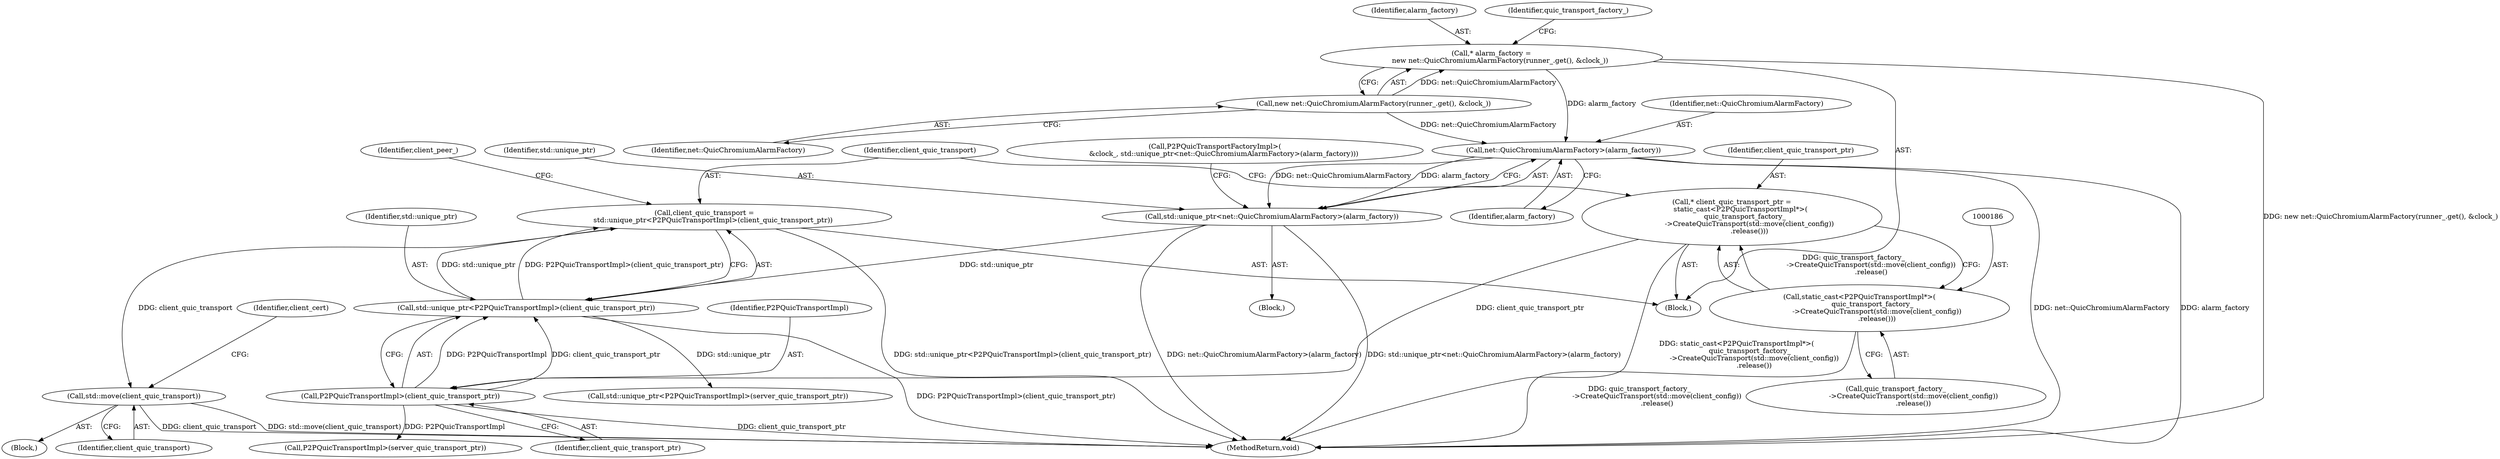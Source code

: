 digraph "0_Chrome_350f7d4b2c76950c8e7271284de84a9756b796e1_5@API" {
"1000209" [label="(Call,std::move(client_quic_transport))"];
"1000189" [label="(Call,client_quic_transport =\n        std::unique_ptr<P2PQuicTransportImpl>(client_quic_transport_ptr))"];
"1000191" [label="(Call,std::unique_ptr<P2PQuicTransportImpl>(client_quic_transport_ptr))"];
"1000124" [label="(Call,std::unique_ptr<net::QuicChromiumAlarmFactory>(alarm_factory))"];
"1000126" [label="(Call,net::QuicChromiumAlarmFactory>(alarm_factory))"];
"1000113" [label="(Call,new net::QuicChromiumAlarmFactory(runner_.get(), &clock_))"];
"1000111" [label="(Call,* alarm_factory =\n        new net::QuicChromiumAlarmFactory(runner_.get(), &clock_))"];
"1000193" [label="(Call,P2PQuicTransportImpl>(client_quic_transport_ptr))"];
"1000183" [label="(Call,* client_quic_transport_ptr =\n        static_cast<P2PQuicTransportImpl*>(\n            quic_transport_factory_\n                ->CreateQuicTransport(std::move(client_config))\n                .release()))"];
"1000185" [label="(Call,static_cast<P2PQuicTransportImpl*>(\n            quic_transport_factory_\n                ->CreateQuicTransport(std::move(client_config))\n                .release()))"];
"1000191" [label="(Call,std::unique_ptr<P2PQuicTransportImpl>(client_quic_transport_ptr))"];
"1000197" [label="(Identifier,client_peer_)"];
"1000112" [label="(Identifier,alarm_factory)"];
"1000269" [label="(MethodReturn,void)"];
"1000183" [label="(Call,* client_quic_transport_ptr =\n        static_cast<P2PQuicTransportImpl*>(\n            quic_transport_factory_\n                ->CreateQuicTransport(std::move(client_config))\n                .release()))"];
"1000195" [label="(Identifier,client_quic_transport_ptr)"];
"1000113" [label="(Call,new net::QuicChromiumAlarmFactory(runner_.get(), &clock_))"];
"1000116" [label="(Identifier,quic_transport_factory_)"];
"1000114" [label="(Identifier,net::QuicChromiumAlarmFactory)"];
"1000194" [label="(Identifier,P2PQuicTransportImpl)"];
"1000126" [label="(Call,net::QuicChromiumAlarmFactory>(alarm_factory))"];
"1000111" [label="(Call,* alarm_factory =\n        new net::QuicChromiumAlarmFactory(runner_.get(), &clock_))"];
"1000192" [label="(Identifier,std::unique_ptr)"];
"1000125" [label="(Identifier,std::unique_ptr)"];
"1000187" [label="(Call,quic_transport_factory_\n                ->CreateQuicTransport(std::move(client_config))\n                .release())"];
"1000248" [label="(Call,std::unique_ptr<P2PQuicTransportImpl>(server_quic_transport_ptr))"];
"1000128" [label="(Identifier,alarm_factory)"];
"1000208" [label="(Block,)"];
"1000209" [label="(Call,std::move(client_quic_transport))"];
"1000210" [label="(Identifier,client_quic_transport)"];
"1000193" [label="(Call,P2PQuicTransportImpl>(client_quic_transport_ptr))"];
"1000190" [label="(Identifier,client_quic_transport)"];
"1000121" [label="(Block,)"];
"1000185" [label="(Call,static_cast<P2PQuicTransportImpl*>(\n            quic_transport_factory_\n                ->CreateQuicTransport(std::move(client_config))\n                .release()))"];
"1000102" [label="(Block,)"];
"1000184" [label="(Identifier,client_quic_transport_ptr)"];
"1000127" [label="(Identifier,net::QuicChromiumAlarmFactory)"];
"1000189" [label="(Call,client_quic_transport =\n        std::unique_ptr<P2PQuicTransportImpl>(client_quic_transport_ptr))"];
"1000124" [label="(Call,std::unique_ptr<net::QuicChromiumAlarmFactory>(alarm_factory))"];
"1000250" [label="(Call,P2PQuicTransportImpl>(server_quic_transport_ptr))"];
"1000119" [label="(Call,P2PQuicTransportFactoryImpl>(\n        &clock_, std::unique_ptr<net::QuicChromiumAlarmFactory>(alarm_factory)))"];
"1000211" [label="(Identifier,client_cert)"];
"1000209" -> "1000208"  [label="AST: "];
"1000209" -> "1000210"  [label="CFG: "];
"1000210" -> "1000209"  [label="AST: "];
"1000211" -> "1000209"  [label="CFG: "];
"1000209" -> "1000269"  [label="DDG: std::move(client_quic_transport)"];
"1000209" -> "1000269"  [label="DDG: client_quic_transport"];
"1000189" -> "1000209"  [label="DDG: client_quic_transport"];
"1000189" -> "1000102"  [label="AST: "];
"1000189" -> "1000191"  [label="CFG: "];
"1000190" -> "1000189"  [label="AST: "];
"1000191" -> "1000189"  [label="AST: "];
"1000197" -> "1000189"  [label="CFG: "];
"1000189" -> "1000269"  [label="DDG: std::unique_ptr<P2PQuicTransportImpl>(client_quic_transport_ptr)"];
"1000191" -> "1000189"  [label="DDG: std::unique_ptr"];
"1000191" -> "1000189"  [label="DDG: P2PQuicTransportImpl>(client_quic_transport_ptr)"];
"1000191" -> "1000193"  [label="CFG: "];
"1000192" -> "1000191"  [label="AST: "];
"1000193" -> "1000191"  [label="AST: "];
"1000191" -> "1000269"  [label="DDG: P2PQuicTransportImpl>(client_quic_transport_ptr)"];
"1000124" -> "1000191"  [label="DDG: std::unique_ptr"];
"1000193" -> "1000191"  [label="DDG: P2PQuicTransportImpl"];
"1000193" -> "1000191"  [label="DDG: client_quic_transport_ptr"];
"1000191" -> "1000248"  [label="DDG: std::unique_ptr"];
"1000124" -> "1000121"  [label="AST: "];
"1000124" -> "1000126"  [label="CFG: "];
"1000125" -> "1000124"  [label="AST: "];
"1000126" -> "1000124"  [label="AST: "];
"1000119" -> "1000124"  [label="CFG: "];
"1000124" -> "1000269"  [label="DDG: net::QuicChromiumAlarmFactory>(alarm_factory)"];
"1000124" -> "1000269"  [label="DDG: std::unique_ptr<net::QuicChromiumAlarmFactory>(alarm_factory)"];
"1000126" -> "1000124"  [label="DDG: net::QuicChromiumAlarmFactory"];
"1000126" -> "1000124"  [label="DDG: alarm_factory"];
"1000126" -> "1000128"  [label="CFG: "];
"1000127" -> "1000126"  [label="AST: "];
"1000128" -> "1000126"  [label="AST: "];
"1000126" -> "1000269"  [label="DDG: net::QuicChromiumAlarmFactory"];
"1000126" -> "1000269"  [label="DDG: alarm_factory"];
"1000113" -> "1000126"  [label="DDG: net::QuicChromiumAlarmFactory"];
"1000111" -> "1000126"  [label="DDG: alarm_factory"];
"1000113" -> "1000111"  [label="AST: "];
"1000113" -> "1000114"  [label="CFG: "];
"1000114" -> "1000113"  [label="AST: "];
"1000111" -> "1000113"  [label="CFG: "];
"1000113" -> "1000111"  [label="DDG: net::QuicChromiumAlarmFactory"];
"1000111" -> "1000102"  [label="AST: "];
"1000112" -> "1000111"  [label="AST: "];
"1000116" -> "1000111"  [label="CFG: "];
"1000111" -> "1000269"  [label="DDG: new net::QuicChromiumAlarmFactory(runner_.get(), &clock_)"];
"1000193" -> "1000195"  [label="CFG: "];
"1000194" -> "1000193"  [label="AST: "];
"1000195" -> "1000193"  [label="AST: "];
"1000193" -> "1000269"  [label="DDG: client_quic_transport_ptr"];
"1000183" -> "1000193"  [label="DDG: client_quic_transport_ptr"];
"1000193" -> "1000250"  [label="DDG: P2PQuicTransportImpl"];
"1000183" -> "1000102"  [label="AST: "];
"1000183" -> "1000185"  [label="CFG: "];
"1000184" -> "1000183"  [label="AST: "];
"1000185" -> "1000183"  [label="AST: "];
"1000190" -> "1000183"  [label="CFG: "];
"1000183" -> "1000269"  [label="DDG: static_cast<P2PQuicTransportImpl*>(\n            quic_transport_factory_\n                ->CreateQuicTransport(std::move(client_config))\n                .release())"];
"1000185" -> "1000183"  [label="DDG: quic_transport_factory_\n                ->CreateQuicTransport(std::move(client_config))\n                .release()"];
"1000185" -> "1000187"  [label="CFG: "];
"1000186" -> "1000185"  [label="AST: "];
"1000187" -> "1000185"  [label="AST: "];
"1000185" -> "1000269"  [label="DDG: quic_transport_factory_\n                ->CreateQuicTransport(std::move(client_config))\n                .release()"];
}
